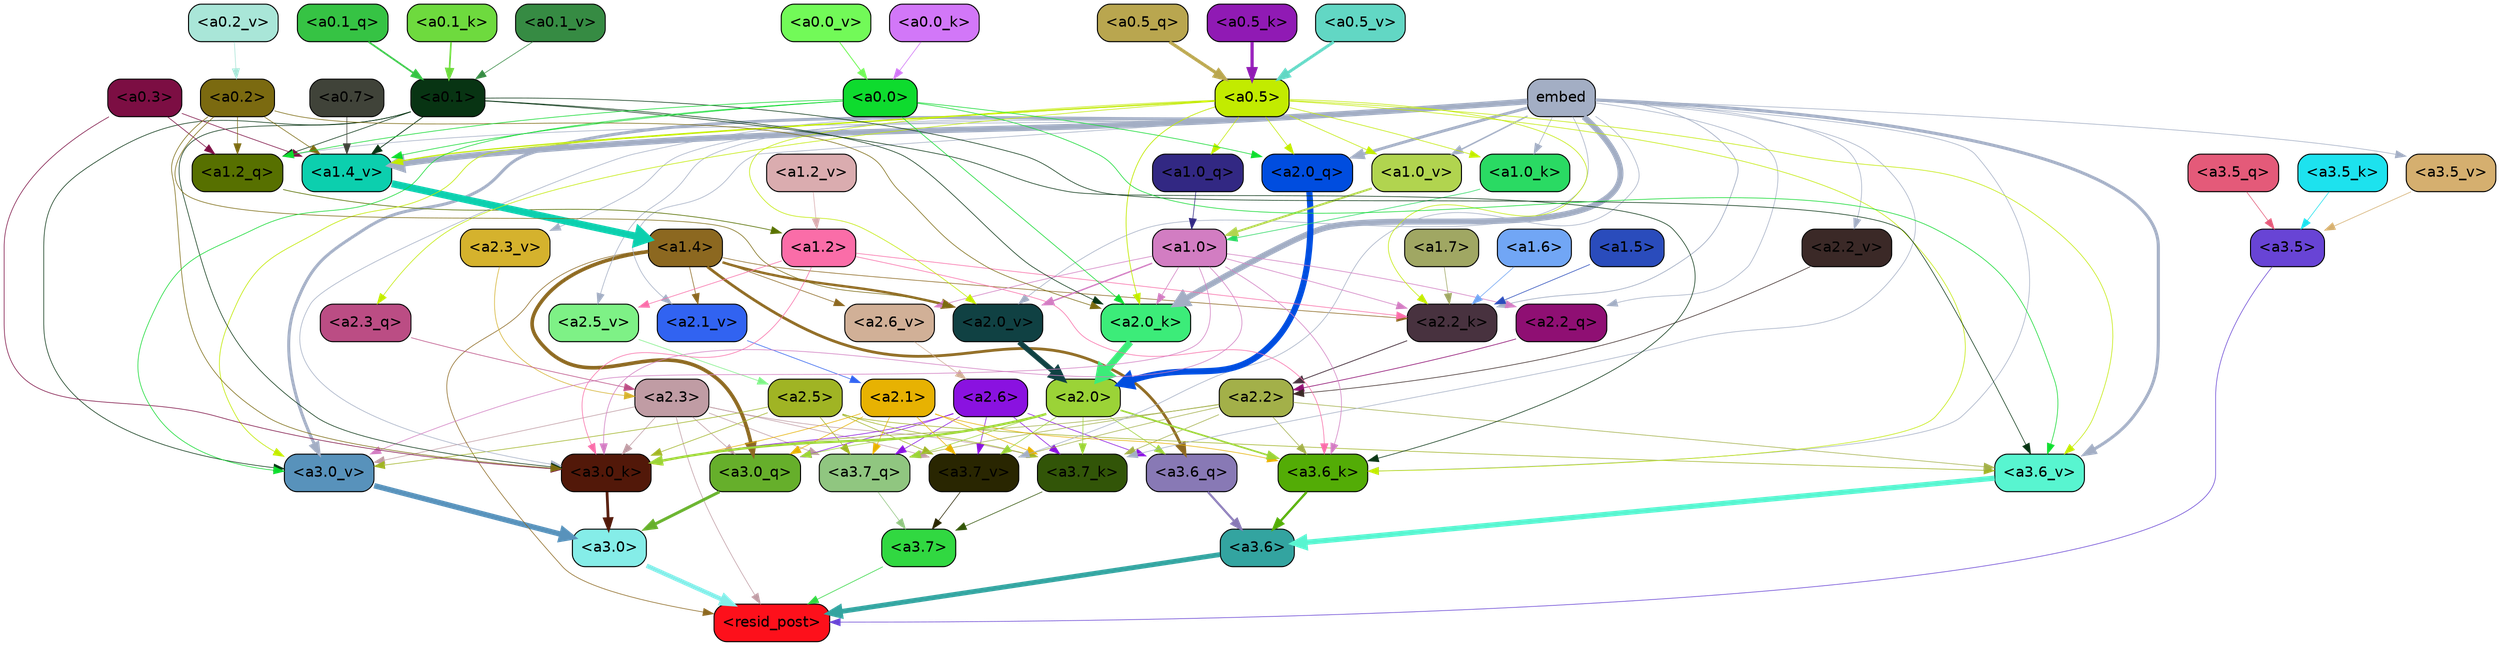strict digraph "" {
	graph [bgcolor=transparent,
		layout=dot,
		overlap=false,
		splines=true
	];
	"<a3.7>"	[color=black,
		fillcolor="#31d841",
		fontname=Helvetica,
		shape=box,
		style="filled, rounded"];
	"<resid_post>"	[color=black,
		fillcolor="#fd101b",
		fontname=Helvetica,
		shape=box,
		style="filled, rounded"];
	"<a3.7>" -> "<resid_post>"	[color="#31d841",
		penwidth=0.6];
	"<a3.6>"	[color=black,
		fillcolor="#33a4a0",
		fontname=Helvetica,
		shape=box,
		style="filled, rounded"];
	"<a3.6>" -> "<resid_post>"	[color="#33a4a0",
		penwidth=4.670643210411072];
	"<a3.5>"	[color=black,
		fillcolor="#6844d5",
		fontname=Helvetica,
		shape=box,
		style="filled, rounded"];
	"<a3.5>" -> "<resid_post>"	[color="#6844d5",
		penwidth=0.6];
	"<a3.0>"	[color=black,
		fillcolor="#85ede8",
		fontname=Helvetica,
		shape=box,
		style="filled, rounded"];
	"<a3.0>" -> "<resid_post>"	[color="#85ede8",
		penwidth=4.246885180473328];
	"<a2.3>"	[color=black,
		fillcolor="#c09ca4",
		fontname=Helvetica,
		shape=box,
		style="filled, rounded"];
	"<a2.3>" -> "<resid_post>"	[color="#c09ca4",
		penwidth=0.6];
	"<a3.7_q>"	[color=black,
		fillcolor="#90c680",
		fontname=Helvetica,
		shape=box,
		style="filled, rounded"];
	"<a2.3>" -> "<a3.7_q>"	[color="#c09ca4",
		penwidth=0.6];
	"<a3.0_q>"	[color=black,
		fillcolor="#66af2b",
		fontname=Helvetica,
		shape=box,
		style="filled, rounded"];
	"<a2.3>" -> "<a3.0_q>"	[color="#c09ca4",
		penwidth=0.6];
	"<a3.7_k>"	[color=black,
		fillcolor="#325508",
		fontname=Helvetica,
		shape=box,
		style="filled, rounded"];
	"<a2.3>" -> "<a3.7_k>"	[color="#c09ca4",
		penwidth=0.6];
	"<a3.0_k>"	[color=black,
		fillcolor="#521809",
		fontname=Helvetica,
		shape=box,
		style="filled, rounded"];
	"<a2.3>" -> "<a3.0_k>"	[color="#c09ca4",
		penwidth=0.6];
	"<a3.7_v>"	[color=black,
		fillcolor="#292601",
		fontname=Helvetica,
		shape=box,
		style="filled, rounded"];
	"<a2.3>" -> "<a3.7_v>"	[color="#c09ca4",
		penwidth=0.6];
	"<a3.0_v>"	[color=black,
		fillcolor="#5892bb",
		fontname=Helvetica,
		shape=box,
		style="filled, rounded"];
	"<a2.3>" -> "<a3.0_v>"	[color="#c09ca4",
		penwidth=0.6];
	"<a1.4>"	[color=black,
		fillcolor="#8c6820",
		fontname=Helvetica,
		shape=box,
		style="filled, rounded"];
	"<a1.4>" -> "<resid_post>"	[color="#8c6820",
		penwidth=0.6];
	"<a3.6_q>"	[color=black,
		fillcolor="#8879b5",
		fontname=Helvetica,
		shape=box,
		style="filled, rounded"];
	"<a1.4>" -> "<a3.6_q>"	[color="#8c6820",
		penwidth=2.6487714648246765];
	"<a1.4>" -> "<a3.0_q>"	[color="#8c6820",
		penwidth=3.477886103093624];
	"<a2.2_k>"	[color=black,
		fillcolor="#48323f",
		fontname=Helvetica,
		shape=box,
		style="filled, rounded"];
	"<a1.4>" -> "<a2.2_k>"	[color="#8c6820",
		penwidth=0.6];
	"<a2.6_v>"	[color=black,
		fillcolor="#d1b097",
		fontname=Helvetica,
		shape=box,
		style="filled, rounded"];
	"<a1.4>" -> "<a2.6_v>"	[color="#8c6820",
		penwidth=0.6];
	"<a2.1_v>"	[color=black,
		fillcolor="#3163f1",
		fontname=Helvetica,
		shape=box,
		style="filled, rounded"];
	"<a1.4>" -> "<a2.1_v>"	[color="#8c6820",
		penwidth=0.6];
	"<a2.0_v>"	[color=black,
		fillcolor="#104143",
		fontname=Helvetica,
		shape=box,
		style="filled, rounded"];
	"<a1.4>" -> "<a2.0_v>"	[color="#8c6820",
		penwidth=2.3358620405197144];
	"<a3.7_q>" -> "<a3.7>"	[color="#90c680",
		penwidth=0.6];
	"<a3.6_q>" -> "<a3.6>"	[color="#8879b5",
		penwidth=2.03758105635643];
	"<a3.5_q>"	[color=black,
		fillcolor="#e45a79",
		fontname=Helvetica,
		shape=box,
		style="filled, rounded"];
	"<a3.5_q>" -> "<a3.5>"	[color="#e45a79",
		penwidth=0.6];
	"<a3.0_q>" -> "<a3.0>"	[color="#66af2b",
		penwidth=2.8638100624084473];
	"<a3.7_k>" -> "<a3.7>"	[color="#325508",
		penwidth=0.6];
	"<a3.6_k>"	[color=black,
		fillcolor="#53ac06",
		fontname=Helvetica,
		shape=box,
		style="filled, rounded"];
	"<a3.6_k>" -> "<a3.6>"	[color="#53ac06",
		penwidth=2.174198240041733];
	"<a3.5_k>"	[color=black,
		fillcolor="#1de2ee",
		fontname=Helvetica,
		shape=box,
		style="filled, rounded"];
	"<a3.5_k>" -> "<a3.5>"	[color="#1de2ee",
		penwidth=0.6];
	"<a3.0_k>" -> "<a3.0>"	[color="#521809",
		penwidth=2.6274144649505615];
	"<a3.7_v>" -> "<a3.7>"	[color="#292601",
		penwidth=0.6];
	"<a3.6_v>"	[color=black,
		fillcolor="#58f5d0",
		fontname=Helvetica,
		shape=box,
		style="filled, rounded"];
	"<a3.6_v>" -> "<a3.6>"	[color="#58f5d0",
		penwidth=5.002329230308533];
	"<a3.5_v>"	[color=black,
		fillcolor="#d5af6f",
		fontname=Helvetica,
		shape=box,
		style="filled, rounded"];
	"<a3.5_v>" -> "<a3.5>"	[color="#d5af6f",
		penwidth=0.6];
	"<a3.0_v>" -> "<a3.0>"	[color="#5892bb",
		penwidth=5.188832879066467];
	"<a2.6>"	[color=black,
		fillcolor="#8a12e0",
		fontname=Helvetica,
		shape=box,
		style="filled, rounded"];
	"<a2.6>" -> "<a3.7_q>"	[color="#8a12e0",
		penwidth=0.6];
	"<a2.6>" -> "<a3.6_q>"	[color="#8a12e0",
		penwidth=0.6];
	"<a2.6>" -> "<a3.0_q>"	[color="#8a12e0",
		penwidth=0.6];
	"<a2.6>" -> "<a3.7_k>"	[color="#8a12e0",
		penwidth=0.6];
	"<a2.6>" -> "<a3.0_k>"	[color="#8a12e0",
		penwidth=0.6];
	"<a2.6>" -> "<a3.7_v>"	[color="#8a12e0",
		penwidth=0.6];
	"<a2.5>"	[color=black,
		fillcolor="#a0b424",
		fontname=Helvetica,
		shape=box,
		style="filled, rounded"];
	"<a2.5>" -> "<a3.7_q>"	[color="#a0b424",
		penwidth=0.6];
	"<a2.5>" -> "<a3.7_k>"	[color="#a0b424",
		penwidth=0.6];
	"<a2.5>" -> "<a3.0_k>"	[color="#a0b424",
		penwidth=0.6];
	"<a2.5>" -> "<a3.7_v>"	[color="#a0b424",
		penwidth=0.6];
	"<a2.5>" -> "<a3.6_v>"	[color="#a0b424",
		penwidth=0.6];
	"<a2.5>" -> "<a3.0_v>"	[color="#a0b424",
		penwidth=0.6];
	"<a2.2>"	[color=black,
		fillcolor="#a3b049",
		fontname=Helvetica,
		shape=box,
		style="filled, rounded"];
	"<a2.2>" -> "<a3.7_q>"	[color="#a3b049",
		penwidth=0.6];
	"<a2.2>" -> "<a3.7_k>"	[color="#a3b049",
		penwidth=0.6];
	"<a2.2>" -> "<a3.6_k>"	[color="#a3b049",
		penwidth=0.6];
	"<a2.2>" -> "<a3.0_k>"	[color="#a3b049",
		penwidth=0.6];
	"<a2.2>" -> "<a3.7_v>"	[color="#a3b049",
		penwidth=0.6];
	"<a2.2>" -> "<a3.6_v>"	[color="#a3b049",
		penwidth=0.6];
	"<a2.1>"	[color=black,
		fillcolor="#e7b202",
		fontname=Helvetica,
		shape=box,
		style="filled, rounded"];
	"<a2.1>" -> "<a3.7_q>"	[color="#e7b202",
		penwidth=0.6];
	"<a2.1>" -> "<a3.0_q>"	[color="#e7b202",
		penwidth=0.6];
	"<a2.1>" -> "<a3.7_k>"	[color="#e7b202",
		penwidth=0.6];
	"<a2.1>" -> "<a3.6_k>"	[color="#e7b202",
		penwidth=0.6];
	"<a2.1>" -> "<a3.0_k>"	[color="#e7b202",
		penwidth=0.6];
	"<a2.1>" -> "<a3.7_v>"	[color="#e7b202",
		penwidth=0.6];
	"<a2.0>"	[color=black,
		fillcolor="#9bd337",
		fontname=Helvetica,
		shape=box,
		style="filled, rounded"];
	"<a2.0>" -> "<a3.7_q>"	[color="#9bd337",
		penwidth=0.6];
	"<a2.0>" -> "<a3.6_q>"	[color="#9bd337",
		penwidth=0.6];
	"<a2.0>" -> "<a3.0_q>"	[color="#9bd337",
		penwidth=0.6];
	"<a2.0>" -> "<a3.7_k>"	[color="#9bd337",
		penwidth=0.6];
	"<a2.0>" -> "<a3.6_k>"	[color="#9bd337",
		penwidth=1.5417278409004211];
	"<a2.0>" -> "<a3.0_k>"	[color="#9bd337",
		penwidth=2.23091459274292];
	"<a2.0>" -> "<a3.7_v>"	[color="#9bd337",
		penwidth=0.6];
	embed	[color=black,
		fillcolor="#a3aec4",
		fontname=Helvetica,
		shape=box,
		style="filled, rounded"];
	embed -> "<a3.7_k>"	[color="#a3aec4",
		penwidth=0.6];
	embed -> "<a3.6_k>"	[color="#a3aec4",
		penwidth=0.6];
	embed -> "<a3.0_k>"	[color="#a3aec4",
		penwidth=0.6];
	embed -> "<a3.7_v>"	[color="#a3aec4",
		penwidth=0.6];
	embed -> "<a3.6_v>"	[color="#a3aec4",
		penwidth=2.9511587619781494];
	embed -> "<a3.5_v>"	[color="#a3aec4",
		penwidth=0.6];
	embed -> "<a3.0_v>"	[color="#a3aec4",
		penwidth=2.8577730655670166];
	"<a2.2_q>"	[color=black,
		fillcolor="#8f0f73",
		fontname=Helvetica,
		shape=box,
		style="filled, rounded"];
	embed -> "<a2.2_q>"	[color="#a3aec4",
		penwidth=0.6];
	"<a2.0_q>"	[color=black,
		fillcolor="#004ddf",
		fontname=Helvetica,
		shape=box,
		style="filled, rounded"];
	embed -> "<a2.0_q>"	[color="#a3aec4",
		penwidth=2.7340729534626007];
	embed -> "<a2.2_k>"	[color="#a3aec4",
		penwidth=0.69573974609375];
	"<a2.0_k>"	[color=black,
		fillcolor="#3cec79",
		fontname=Helvetica,
		shape=box,
		style="filled, rounded"];
	embed -> "<a2.0_k>"	[color="#a3aec4",
		penwidth=5.629883050918579];
	"<a2.5_v>"	[color=black,
		fillcolor="#7ef186",
		fontname=Helvetica,
		shape=box,
		style="filled, rounded"];
	embed -> "<a2.5_v>"	[color="#a3aec4",
		penwidth=0.6];
	"<a2.3_v>"	[color=black,
		fillcolor="#d5b22d",
		fontname=Helvetica,
		shape=box,
		style="filled, rounded"];
	embed -> "<a2.3_v>"	[color="#a3aec4",
		penwidth=0.6];
	"<a2.2_v>"	[color=black,
		fillcolor="#3b2927",
		fontname=Helvetica,
		shape=box,
		style="filled, rounded"];
	embed -> "<a2.2_v>"	[color="#a3aec4",
		penwidth=0.6];
	embed -> "<a2.1_v>"	[color="#a3aec4",
		penwidth=0.6];
	embed -> "<a2.0_v>"	[color="#a3aec4",
		penwidth=0.6];
	"<a1.2_q>"	[color=black,
		fillcolor="#577000",
		fontname=Helvetica,
		shape=box,
		style="filled, rounded"];
	embed -> "<a1.2_q>"	[color="#a3aec4",
		penwidth=0.6];
	"<a1.0_k>"	[color=black,
		fillcolor="#2ada63",
		fontname=Helvetica,
		shape=box,
		style="filled, rounded"];
	embed -> "<a1.0_k>"	[color="#a3aec4",
		penwidth=0.6];
	"<a1.4_v>"	[color=black,
		fillcolor="#0ccfae",
		fontname=Helvetica,
		shape=box,
		style="filled, rounded"];
	embed -> "<a1.4_v>"	[color="#a3aec4",
		penwidth=5.6260271072387695];
	"<a1.0_v>"	[color=black,
		fillcolor="#b1d44f",
		fontname=Helvetica,
		shape=box,
		style="filled, rounded"];
	embed -> "<a1.0_v>"	[color="#a3aec4",
		penwidth=1.3646823167800903];
	"<a1.2>"	[color=black,
		fillcolor="#fa6da8",
		fontname=Helvetica,
		shape=box,
		style="filled, rounded"];
	"<a1.2>" -> "<a3.6_k>"	[color="#fa6da8",
		penwidth=0.6];
	"<a1.2>" -> "<a3.0_k>"	[color="#fa6da8",
		penwidth=0.6];
	"<a1.2>" -> "<a2.2_k>"	[color="#fa6da8",
		penwidth=0.6];
	"<a1.2>" -> "<a2.5_v>"	[color="#fa6da8",
		penwidth=0.6];
	"<a1.0>"	[color=black,
		fillcolor="#d27dc2",
		fontname=Helvetica,
		shape=box,
		style="filled, rounded"];
	"<a1.0>" -> "<a3.6_k>"	[color="#d27dc2",
		penwidth=0.6];
	"<a1.0>" -> "<a3.0_k>"	[color="#d27dc2",
		penwidth=0.6];
	"<a1.0>" -> "<a3.0_v>"	[color="#d27dc2",
		penwidth=0.6];
	"<a1.0>" -> "<a2.2_q>"	[color="#d27dc2",
		penwidth=0.6];
	"<a1.0>" -> "<a2.2_k>"	[color="#d27dc2",
		penwidth=0.6];
	"<a1.0>" -> "<a2.0_k>"	[color="#d27dc2",
		penwidth=0.6];
	"<a1.0>" -> "<a2.6_v>"	[color="#d27dc2",
		penwidth=0.6];
	"<a1.0>" -> "<a2.0_v>"	[color="#d27dc2",
		penwidth=1.3103609085083008];
	"<a0.5>"	[color=black,
		fillcolor="#c2eb00",
		fontname=Helvetica,
		shape=box,
		style="filled, rounded"];
	"<a0.5>" -> "<a3.6_k>"	[color="#c2eb00",
		penwidth=0.6];
	"<a0.5>" -> "<a3.6_v>"	[color="#c2eb00",
		penwidth=0.6];
	"<a0.5>" -> "<a3.0_v>"	[color="#c2eb00",
		penwidth=0.6446345448493958];
	"<a2.3_q>"	[color=black,
		fillcolor="#bb4d84",
		fontname=Helvetica,
		shape=box,
		style="filled, rounded"];
	"<a0.5>" -> "<a2.3_q>"	[color="#c2eb00",
		penwidth=0.6];
	"<a0.5>" -> "<a2.0_q>"	[color="#c2eb00",
		penwidth=0.6];
	"<a0.5>" -> "<a2.2_k>"	[color="#c2eb00",
		penwidth=0.6];
	"<a0.5>" -> "<a2.0_k>"	[color="#c2eb00",
		penwidth=0.7065601348876953];
	"<a0.5>" -> "<a2.0_v>"	[color="#c2eb00",
		penwidth=0.6];
	"<a1.0_q>"	[color=black,
		fillcolor="#322883",
		fontname=Helvetica,
		shape=box,
		style="filled, rounded"];
	"<a0.5>" -> "<a1.0_q>"	[color="#c2eb00",
		penwidth=0.6];
	"<a0.5>" -> "<a1.0_k>"	[color="#c2eb00",
		penwidth=0.6];
	"<a0.5>" -> "<a1.4_v>"	[color="#c2eb00",
		penwidth=1.1228110790252686];
	"<a0.5>" -> "<a1.0_v>"	[color="#c2eb00",
		penwidth=0.6];
	"<a0.1>"	[color=black,
		fillcolor="#083413",
		fontname=Helvetica,
		shape=box,
		style="filled, rounded"];
	"<a0.1>" -> "<a3.6_k>"	[color="#083413",
		penwidth=0.6];
	"<a0.1>" -> "<a3.0_k>"	[color="#083413",
		penwidth=0.6];
	"<a0.1>" -> "<a3.6_v>"	[color="#083413",
		penwidth=0.6];
	"<a0.1>" -> "<a3.0_v>"	[color="#083413",
		penwidth=0.6];
	"<a0.1>" -> "<a2.0_k>"	[color="#083413",
		penwidth=0.6];
	"<a0.1>" -> "<a1.2_q>"	[color="#083413",
		penwidth=0.6];
	"<a0.1>" -> "<a1.4_v>"	[color="#083413",
		penwidth=0.7182521820068359];
	"<a0.3>"	[color=black,
		fillcolor="#7c0e43",
		fontname=Helvetica,
		shape=box,
		style="filled, rounded"];
	"<a0.3>" -> "<a3.0_k>"	[color="#7c0e43",
		penwidth=0.6];
	"<a0.3>" -> "<a1.2_q>"	[color="#7c0e43",
		penwidth=0.6];
	"<a0.3>" -> "<a1.4_v>"	[color="#7c0e43",
		penwidth=0.6];
	"<a0.2>"	[color=black,
		fillcolor="#7b6a10",
		fontname=Helvetica,
		shape=box,
		style="filled, rounded"];
	"<a0.2>" -> "<a3.0_k>"	[color="#7b6a10",
		penwidth=0.6];
	"<a0.2>" -> "<a2.0_k>"	[color="#7b6a10",
		penwidth=0.6];
	"<a0.2>" -> "<a2.0_v>"	[color="#7b6a10",
		penwidth=0.6];
	"<a0.2>" -> "<a1.2_q>"	[color="#7b6a10",
		penwidth=0.6];
	"<a0.2>" -> "<a1.4_v>"	[color="#7b6a10",
		penwidth=0.6];
	"<a0.0>"	[color=black,
		fillcolor="#0edb2e",
		fontname=Helvetica,
		shape=box,
		style="filled, rounded"];
	"<a0.0>" -> "<a3.6_v>"	[color="#0edb2e",
		penwidth=0.6];
	"<a0.0>" -> "<a3.0_v>"	[color="#0edb2e",
		penwidth=0.6];
	"<a0.0>" -> "<a2.0_q>"	[color="#0edb2e",
		penwidth=0.6];
	"<a0.0>" -> "<a2.0_k>"	[color="#0edb2e",
		penwidth=0.6];
	"<a0.0>" -> "<a1.2_q>"	[color="#0edb2e",
		penwidth=0.6];
	"<a0.0>" -> "<a1.4_v>"	[color="#0edb2e",
		penwidth=0.6];
	"<a2.3_q>" -> "<a2.3>"	[color="#bb4d84",
		penwidth=0.6];
	"<a2.2_q>" -> "<a2.2>"	[color="#8f0f73",
		penwidth=0.6407594680786133];
	"<a2.0_q>" -> "<a2.0>"	[color="#004ddf",
		penwidth=5.885338068008423];
	"<a2.2_k>" -> "<a2.2>"	[color="#48323f",
		penwidth=0.7811911106109619];
	"<a2.0_k>" -> "<a2.0>"	[color="#3cec79",
		penwidth=6.657835483551025];
	"<a2.6_v>" -> "<a2.6>"	[color="#d1b097",
		penwidth=0.6];
	"<a2.5_v>" -> "<a2.5>"	[color="#7ef186",
		penwidth=0.6];
	"<a2.3_v>" -> "<a2.3>"	[color="#d5b22d",
		penwidth=0.6];
	"<a2.2_v>" -> "<a2.2>"	[color="#3b2927",
		penwidth=0.6];
	"<a2.1_v>" -> "<a2.1>"	[color="#3163f1",
		penwidth=0.6];
	"<a2.0_v>" -> "<a2.0>"	[color="#104143",
		penwidth=5.070239782333374];
	"<a1.7>"	[color=black,
		fillcolor="#a0a763",
		fontname=Helvetica,
		shape=box,
		style="filled, rounded"];
	"<a1.7>" -> "<a2.2_k>"	[color="#a0a763",
		penwidth=0.6];
	"<a1.6>"	[color=black,
		fillcolor="#71a6f5",
		fontname=Helvetica,
		shape=box,
		style="filled, rounded"];
	"<a1.6>" -> "<a2.2_k>"	[color="#71a6f5",
		penwidth=0.6];
	"<a1.5>"	[color=black,
		fillcolor="#2a4cbc",
		fontname=Helvetica,
		shape=box,
		style="filled, rounded"];
	"<a1.5>" -> "<a2.2_k>"	[color="#2a4cbc",
		penwidth=0.6];
	"<a1.2_q>" -> "<a1.2>"	[color="#577000",
		penwidth=0.6509807109832764];
	"<a1.0_q>" -> "<a1.0>"	[color="#322883",
		penwidth=0.6];
	"<a1.0_k>" -> "<a1.0>"	[color="#2ada63",
		penwidth=0.6];
	"<a1.4_v>" -> "<a1.4>"	[color="#0ccfae",
		penwidth=6.8020641803741455];
	"<a1.2_v>"	[color=black,
		fillcolor="#daacaf",
		fontname=Helvetica,
		shape=box,
		style="filled, rounded"];
	"<a1.2_v>" -> "<a1.2>"	[color="#daacaf",
		penwidth=0.6];
	"<a1.0_v>" -> "<a1.0>"	[color="#b1d44f",
		penwidth=1.9194684028625488];
	"<a0.7>"	[color=black,
		fillcolor="#404339",
		fontname=Helvetica,
		shape=box,
		style="filled, rounded"];
	"<a0.7>" -> "<a1.4_v>"	[color="#404339",
		penwidth=0.6];
	"<a0.5_q>"	[color=black,
		fillcolor="#b9a64f",
		fontname=Helvetica,
		shape=box,
		style="filled, rounded"];
	"<a0.5_q>" -> "<a0.5>"	[color="#b9a64f",
		penwidth=3.1389458179473877];
	"<a0.1_q>"	[color=black,
		fillcolor="#36c344",
		fontname=Helvetica,
		shape=box,
		style="filled, rounded"];
	"<a0.1_q>" -> "<a0.1>"	[color="#36c344",
		penwidth=1.6300894021987915];
	"<a0.5_k>"	[color=black,
		fillcolor="#901ab4",
		fontname=Helvetica,
		shape=box,
		style="filled, rounded"];
	"<a0.5_k>" -> "<a0.5>"	[color="#901ab4",
		penwidth=3.0673399455845356];
	"<a0.1_k>"	[color=black,
		fillcolor="#6eda3e",
		fontname=Helvetica,
		shape=box,
		style="filled, rounded"];
	"<a0.1_k>" -> "<a0.1>"	[color="#6eda3e",
		penwidth=1.5990318059921265];
	"<a0.0_k>"	[color=black,
		fillcolor="#d277f8",
		fontname=Helvetica,
		shape=box,
		style="filled, rounded"];
	"<a0.0_k>" -> "<a0.0>"	[color="#d277f8",
		penwidth=0.6266229152679443];
	"<a0.5_v>"	[color=black,
		fillcolor="#62d7c4",
		fontname=Helvetica,
		shape=box,
		style="filled, rounded"];
	"<a0.5_v>" -> "<a0.5>"	[color="#62d7c4",
		penwidth=2.801039695739746];
	"<a0.2_v>"	[color=black,
		fillcolor="#a9e6d8",
		fontname=Helvetica,
		shape=box,
		style="filled, rounded"];
	"<a0.2_v>" -> "<a0.2>"	[color="#a9e6d8",
		penwidth=0.6];
	"<a0.1_v>"	[color=black,
		fillcolor="#368b43",
		fontname=Helvetica,
		shape=box,
		style="filled, rounded"];
	"<a0.1_v>" -> "<a0.1>"	[color="#368b43",
		penwidth=0.6];
	"<a0.0_v>"	[color=black,
		fillcolor="#72fa58",
		fontname=Helvetica,
		shape=box,
		style="filled, rounded"];
	"<a0.0_v>" -> "<a0.0>"	[color="#72fa58",
		penwidth=0.8729791641235352];
}

